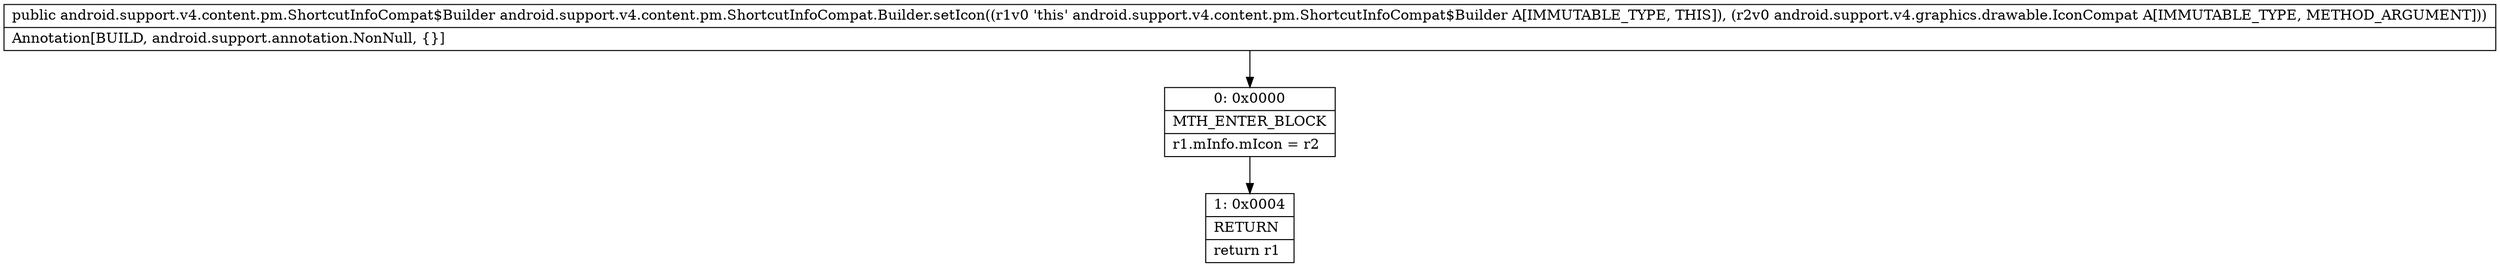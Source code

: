 digraph "CFG forandroid.support.v4.content.pm.ShortcutInfoCompat.Builder.setIcon(Landroid\/support\/v4\/graphics\/drawable\/IconCompat;)Landroid\/support\/v4\/content\/pm\/ShortcutInfoCompat$Builder;" {
Node_0 [shape=record,label="{0\:\ 0x0000|MTH_ENTER_BLOCK\l|r1.mInfo.mIcon = r2\l}"];
Node_1 [shape=record,label="{1\:\ 0x0004|RETURN\l|return r1\l}"];
MethodNode[shape=record,label="{public android.support.v4.content.pm.ShortcutInfoCompat$Builder android.support.v4.content.pm.ShortcutInfoCompat.Builder.setIcon((r1v0 'this' android.support.v4.content.pm.ShortcutInfoCompat$Builder A[IMMUTABLE_TYPE, THIS]), (r2v0 android.support.v4.graphics.drawable.IconCompat A[IMMUTABLE_TYPE, METHOD_ARGUMENT]))  | Annotation[BUILD, android.support.annotation.NonNull, \{\}]\l}"];
MethodNode -> Node_0;
Node_0 -> Node_1;
}


